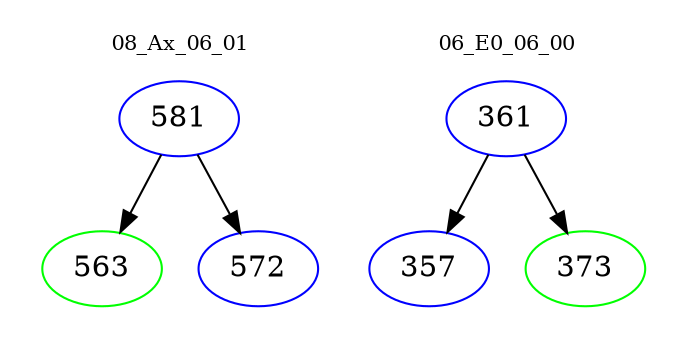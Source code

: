 digraph{
subgraph cluster_0 {
color = white
label = "08_Ax_06_01";
fontsize=10;
T0_581 [label="581", color="blue"]
T0_581 -> T0_563 [color="black"]
T0_563 [label="563", color="green"]
T0_581 -> T0_572 [color="black"]
T0_572 [label="572", color="blue"]
}
subgraph cluster_1 {
color = white
label = "06_E0_06_00";
fontsize=10;
T1_361 [label="361", color="blue"]
T1_361 -> T1_357 [color="black"]
T1_357 [label="357", color="blue"]
T1_361 -> T1_373 [color="black"]
T1_373 [label="373", color="green"]
}
}
